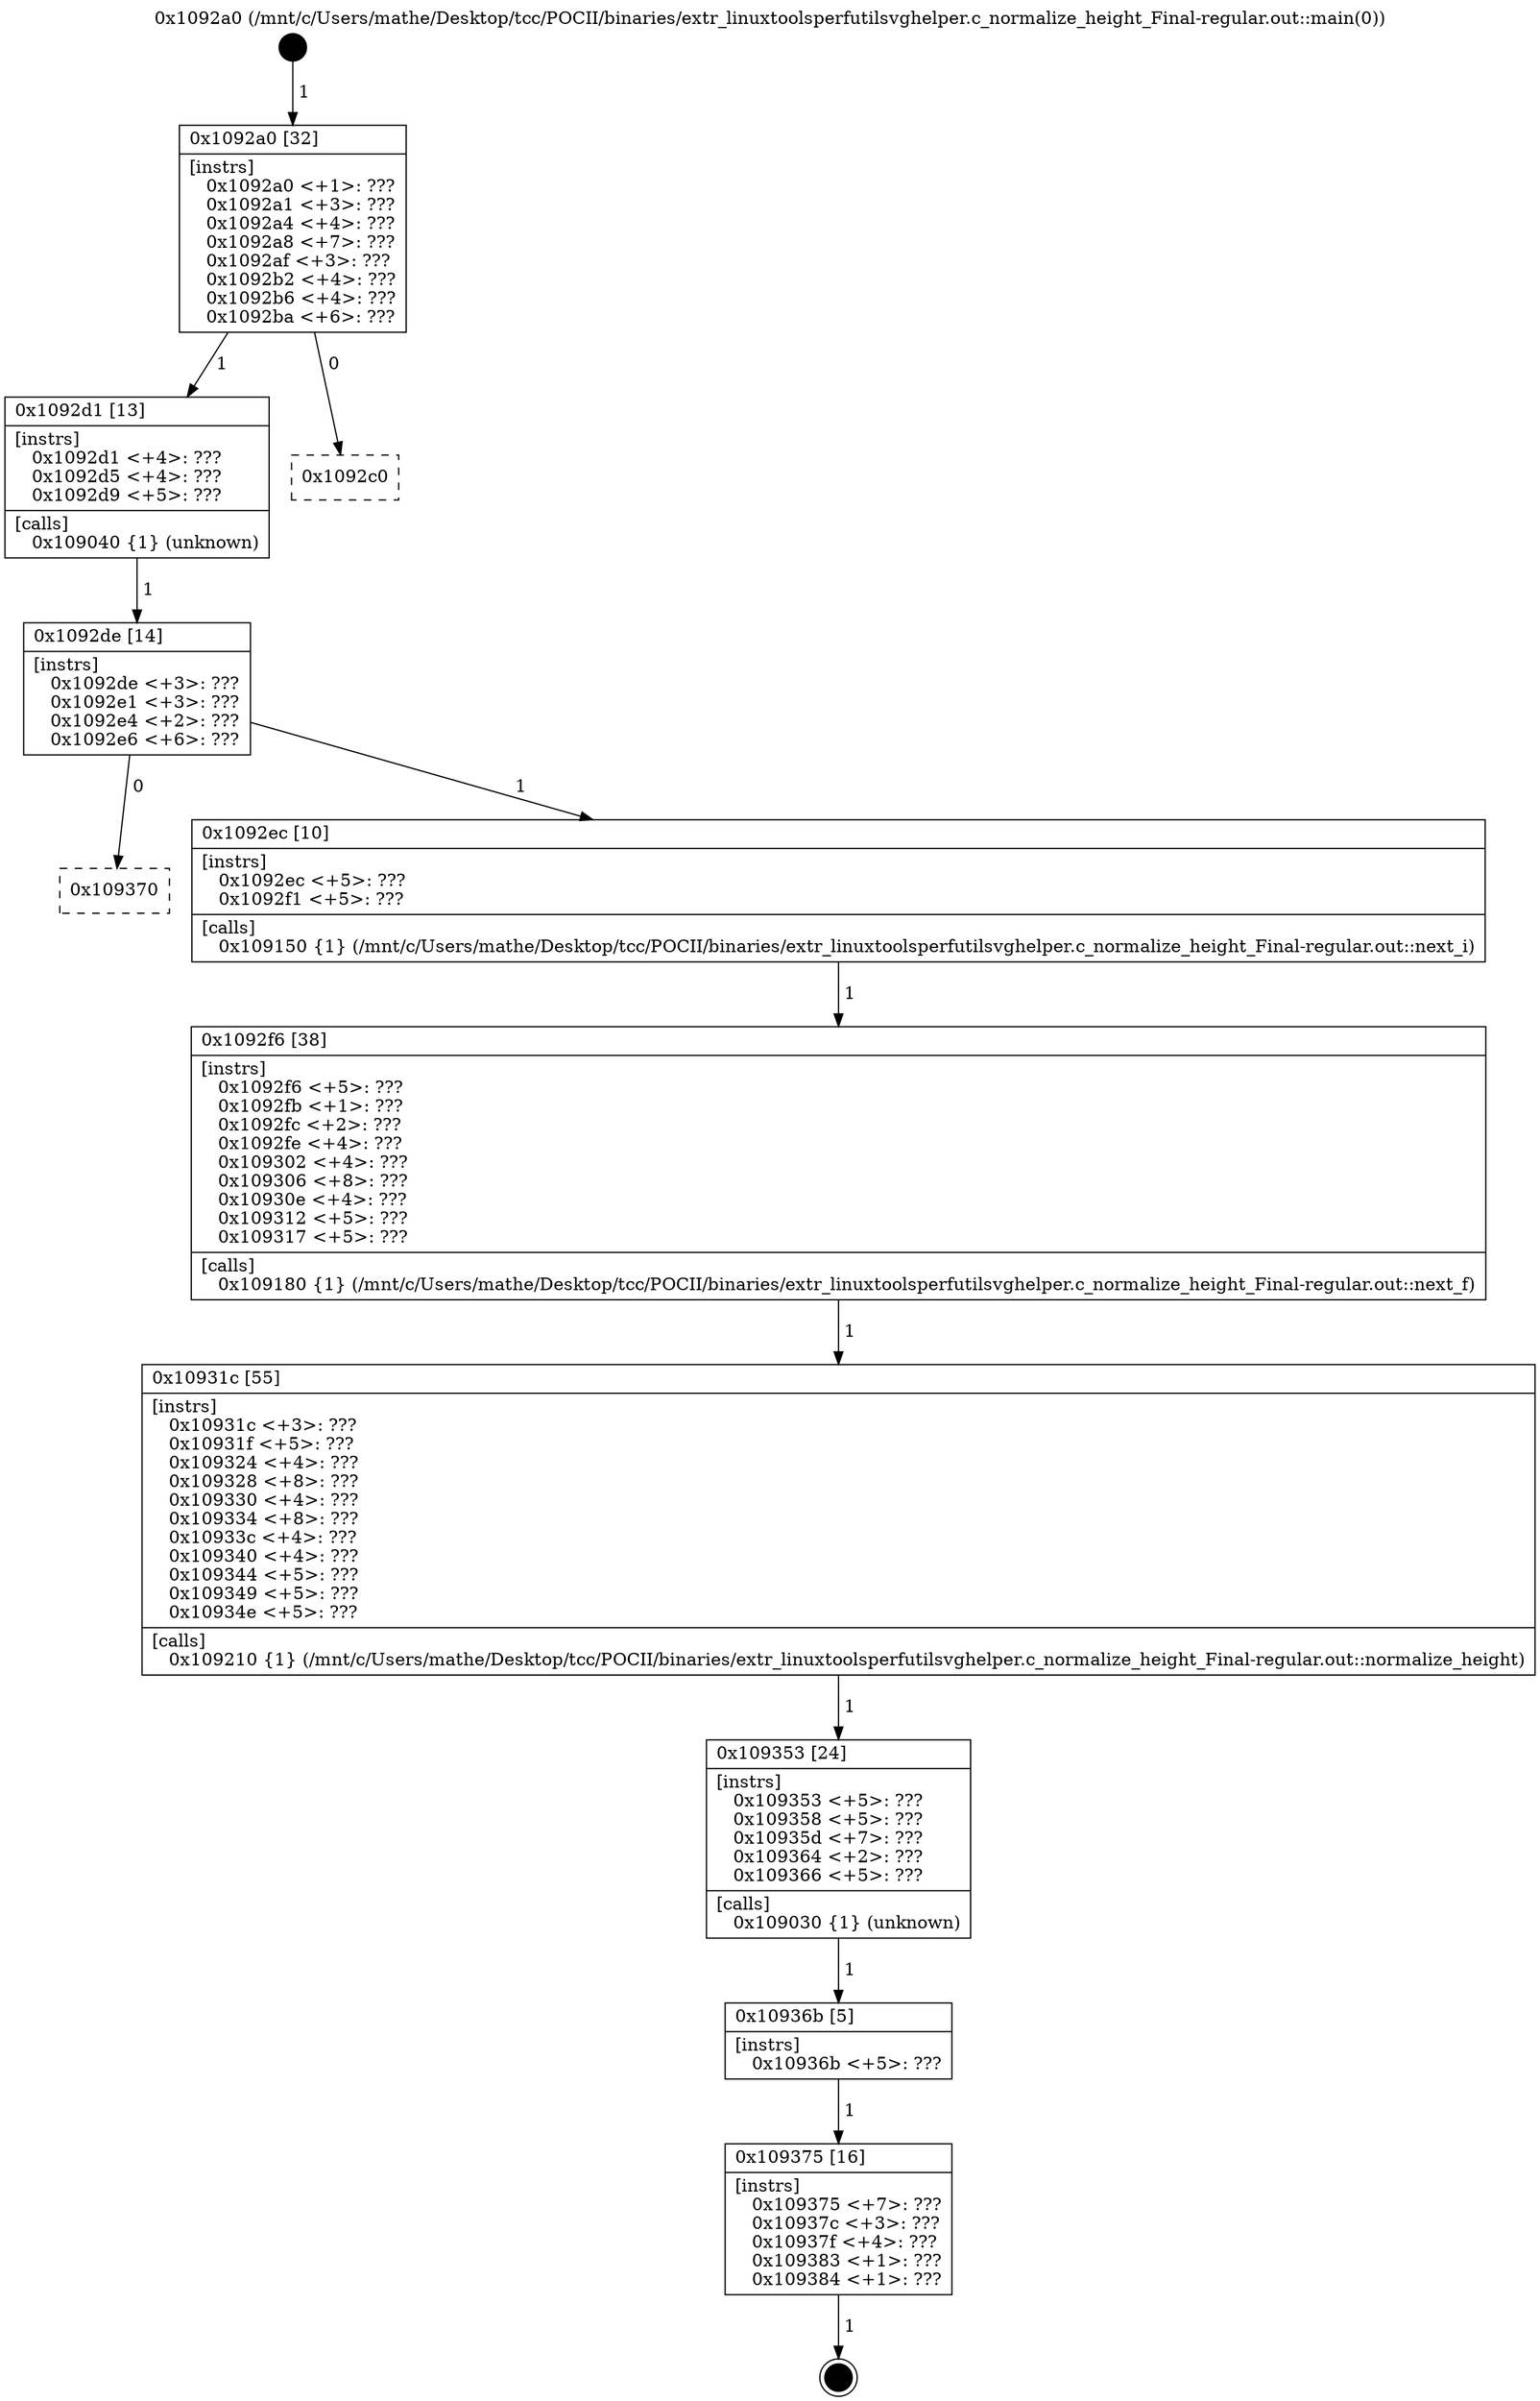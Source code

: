 digraph "0x1092a0" {
  label = "0x1092a0 (/mnt/c/Users/mathe/Desktop/tcc/POCII/binaries/extr_linuxtoolsperfutilsvghelper.c_normalize_height_Final-regular.out::main(0))"
  labelloc = "t"
  node[shape=record]

  Entry [label="",width=0.3,height=0.3,shape=circle,fillcolor=black,style=filled]
  "0x1092a0" [label="{
     0x1092a0 [32]\l
     | [instrs]\l
     &nbsp;&nbsp;0x1092a0 \<+1\>: ???\l
     &nbsp;&nbsp;0x1092a1 \<+3\>: ???\l
     &nbsp;&nbsp;0x1092a4 \<+4\>: ???\l
     &nbsp;&nbsp;0x1092a8 \<+7\>: ???\l
     &nbsp;&nbsp;0x1092af \<+3\>: ???\l
     &nbsp;&nbsp;0x1092b2 \<+4\>: ???\l
     &nbsp;&nbsp;0x1092b6 \<+4\>: ???\l
     &nbsp;&nbsp;0x1092ba \<+6\>: ???\l
  }"]
  "0x1092d1" [label="{
     0x1092d1 [13]\l
     | [instrs]\l
     &nbsp;&nbsp;0x1092d1 \<+4\>: ???\l
     &nbsp;&nbsp;0x1092d5 \<+4\>: ???\l
     &nbsp;&nbsp;0x1092d9 \<+5\>: ???\l
     | [calls]\l
     &nbsp;&nbsp;0x109040 \{1\} (unknown)\l
  }"]
  "0x1092c0" [label="{
     0x1092c0\l
  }", style=dashed]
  "0x1092de" [label="{
     0x1092de [14]\l
     | [instrs]\l
     &nbsp;&nbsp;0x1092de \<+3\>: ???\l
     &nbsp;&nbsp;0x1092e1 \<+3\>: ???\l
     &nbsp;&nbsp;0x1092e4 \<+2\>: ???\l
     &nbsp;&nbsp;0x1092e6 \<+6\>: ???\l
  }"]
  "0x109370" [label="{
     0x109370\l
  }", style=dashed]
  "0x1092ec" [label="{
     0x1092ec [10]\l
     | [instrs]\l
     &nbsp;&nbsp;0x1092ec \<+5\>: ???\l
     &nbsp;&nbsp;0x1092f1 \<+5\>: ???\l
     | [calls]\l
     &nbsp;&nbsp;0x109150 \{1\} (/mnt/c/Users/mathe/Desktop/tcc/POCII/binaries/extr_linuxtoolsperfutilsvghelper.c_normalize_height_Final-regular.out::next_i)\l
  }"]
  Exit [label="",width=0.3,height=0.3,shape=circle,fillcolor=black,style=filled,peripheries=2]
  "0x1092f6" [label="{
     0x1092f6 [38]\l
     | [instrs]\l
     &nbsp;&nbsp;0x1092f6 \<+5\>: ???\l
     &nbsp;&nbsp;0x1092fb \<+1\>: ???\l
     &nbsp;&nbsp;0x1092fc \<+2\>: ???\l
     &nbsp;&nbsp;0x1092fe \<+4\>: ???\l
     &nbsp;&nbsp;0x109302 \<+4\>: ???\l
     &nbsp;&nbsp;0x109306 \<+8\>: ???\l
     &nbsp;&nbsp;0x10930e \<+4\>: ???\l
     &nbsp;&nbsp;0x109312 \<+5\>: ???\l
     &nbsp;&nbsp;0x109317 \<+5\>: ???\l
     | [calls]\l
     &nbsp;&nbsp;0x109180 \{1\} (/mnt/c/Users/mathe/Desktop/tcc/POCII/binaries/extr_linuxtoolsperfutilsvghelper.c_normalize_height_Final-regular.out::next_f)\l
  }"]
  "0x10931c" [label="{
     0x10931c [55]\l
     | [instrs]\l
     &nbsp;&nbsp;0x10931c \<+3\>: ???\l
     &nbsp;&nbsp;0x10931f \<+5\>: ???\l
     &nbsp;&nbsp;0x109324 \<+4\>: ???\l
     &nbsp;&nbsp;0x109328 \<+8\>: ???\l
     &nbsp;&nbsp;0x109330 \<+4\>: ???\l
     &nbsp;&nbsp;0x109334 \<+8\>: ???\l
     &nbsp;&nbsp;0x10933c \<+4\>: ???\l
     &nbsp;&nbsp;0x109340 \<+4\>: ???\l
     &nbsp;&nbsp;0x109344 \<+5\>: ???\l
     &nbsp;&nbsp;0x109349 \<+5\>: ???\l
     &nbsp;&nbsp;0x10934e \<+5\>: ???\l
     | [calls]\l
     &nbsp;&nbsp;0x109210 \{1\} (/mnt/c/Users/mathe/Desktop/tcc/POCII/binaries/extr_linuxtoolsperfutilsvghelper.c_normalize_height_Final-regular.out::normalize_height)\l
  }"]
  "0x109353" [label="{
     0x109353 [24]\l
     | [instrs]\l
     &nbsp;&nbsp;0x109353 \<+5\>: ???\l
     &nbsp;&nbsp;0x109358 \<+5\>: ???\l
     &nbsp;&nbsp;0x10935d \<+7\>: ???\l
     &nbsp;&nbsp;0x109364 \<+2\>: ???\l
     &nbsp;&nbsp;0x109366 \<+5\>: ???\l
     | [calls]\l
     &nbsp;&nbsp;0x109030 \{1\} (unknown)\l
  }"]
  "0x10936b" [label="{
     0x10936b [5]\l
     | [instrs]\l
     &nbsp;&nbsp;0x10936b \<+5\>: ???\l
  }"]
  "0x109375" [label="{
     0x109375 [16]\l
     | [instrs]\l
     &nbsp;&nbsp;0x109375 \<+7\>: ???\l
     &nbsp;&nbsp;0x10937c \<+3\>: ???\l
     &nbsp;&nbsp;0x10937f \<+4\>: ???\l
     &nbsp;&nbsp;0x109383 \<+1\>: ???\l
     &nbsp;&nbsp;0x109384 \<+1\>: ???\l
  }"]
  Entry -> "0x1092a0" [label=" 1"]
  "0x1092a0" -> "0x1092d1" [label=" 1"]
  "0x1092a0" -> "0x1092c0" [label=" 0"]
  "0x1092d1" -> "0x1092de" [label=" 1"]
  "0x1092de" -> "0x109370" [label=" 0"]
  "0x1092de" -> "0x1092ec" [label=" 1"]
  "0x109375" -> Exit [label=" 1"]
  "0x1092ec" -> "0x1092f6" [label=" 1"]
  "0x1092f6" -> "0x10931c" [label=" 1"]
  "0x10931c" -> "0x109353" [label=" 1"]
  "0x109353" -> "0x10936b" [label=" 1"]
  "0x10936b" -> "0x109375" [label=" 1"]
}
